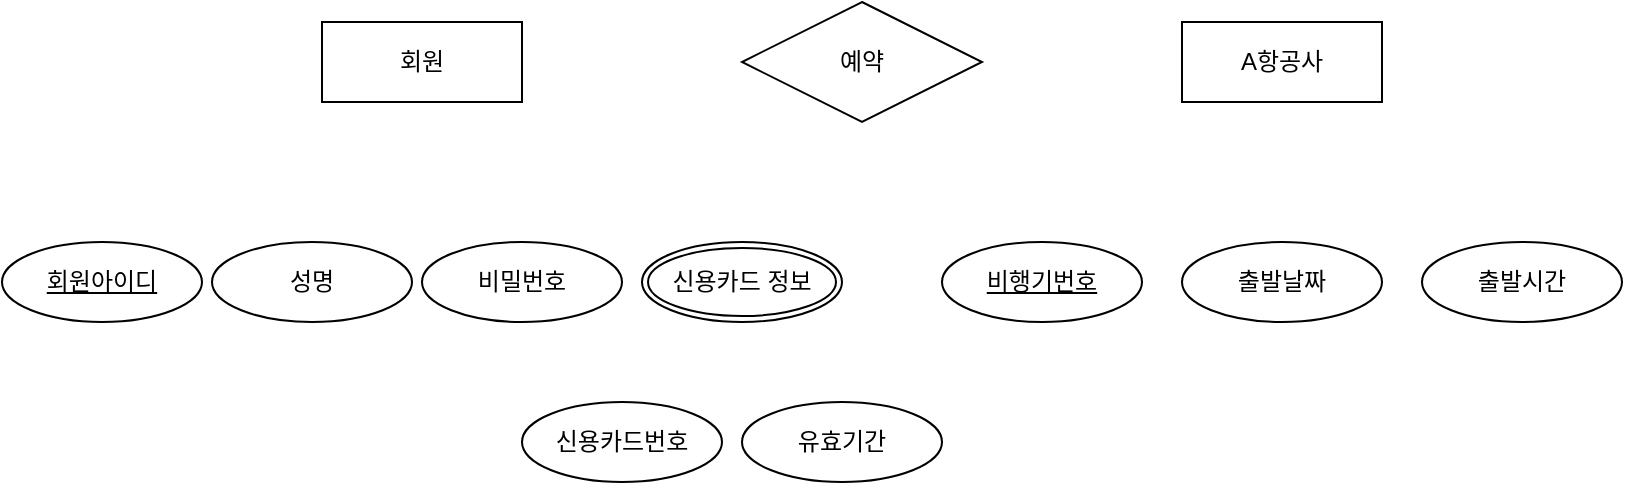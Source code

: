 <mxfile version="21.1.2" type="github">
  <diagram id="R2lEEEUBdFMjLlhIrx00" name="Page-1">
    <mxGraphModel dx="619" dy="751" grid="1" gridSize="10" guides="1" tooltips="1" connect="1" arrows="1" fold="1" page="1" pageScale="1" pageWidth="850" pageHeight="1100" math="0" shadow="0" extFonts="Permanent Marker^https://fonts.googleapis.com/css?family=Permanent+Marker">
      <root>
        <mxCell id="0" />
        <mxCell id="1" parent="0" />
        <mxCell id="bN52yXRRew8N1A0CIgdi-1" value="회원" style="whiteSpace=wrap;html=1;align=center;" vertex="1" parent="1">
          <mxGeometry x="180" y="370" width="100" height="40" as="geometry" />
        </mxCell>
        <mxCell id="bN52yXRRew8N1A0CIgdi-7" value="신용카드 정보" style="ellipse;shape=doubleEllipse;margin=3;whiteSpace=wrap;html=1;align=center;" vertex="1" parent="1">
          <mxGeometry x="340" y="480" width="100" height="40" as="geometry" />
        </mxCell>
        <mxCell id="bN52yXRRew8N1A0CIgdi-8" value="회원아이디" style="ellipse;whiteSpace=wrap;html=1;align=center;fontStyle=4;" vertex="1" parent="1">
          <mxGeometry x="20" y="480" width="100" height="40" as="geometry" />
        </mxCell>
        <mxCell id="bN52yXRRew8N1A0CIgdi-9" value="성명" style="ellipse;whiteSpace=wrap;html=1;align=center;" vertex="1" parent="1">
          <mxGeometry x="125" y="480" width="100" height="40" as="geometry" />
        </mxCell>
        <mxCell id="bN52yXRRew8N1A0CIgdi-10" value="비밀번호" style="ellipse;whiteSpace=wrap;html=1;align=center;rotation=0;" vertex="1" parent="1">
          <mxGeometry x="230" y="480" width="100" height="40" as="geometry" />
        </mxCell>
        <mxCell id="bN52yXRRew8N1A0CIgdi-12" value="A항공사" style="whiteSpace=wrap;html=1;align=center;" vertex="1" parent="1">
          <mxGeometry x="610" y="370" width="100" height="40" as="geometry" />
        </mxCell>
        <mxCell id="bN52yXRRew8N1A0CIgdi-13" value="비행기번호" style="ellipse;whiteSpace=wrap;html=1;align=center;fontStyle=4;" vertex="1" parent="1">
          <mxGeometry x="490" y="480" width="100" height="40" as="geometry" />
        </mxCell>
        <mxCell id="bN52yXRRew8N1A0CIgdi-14" value="출발날짜" style="ellipse;whiteSpace=wrap;html=1;align=center;" vertex="1" parent="1">
          <mxGeometry x="610" y="480" width="100" height="40" as="geometry" />
        </mxCell>
        <mxCell id="bN52yXRRew8N1A0CIgdi-15" value="출발시간" style="ellipse;whiteSpace=wrap;html=1;align=center;" vertex="1" parent="1">
          <mxGeometry x="730" y="480" width="100" height="40" as="geometry" />
        </mxCell>
        <mxCell id="bN52yXRRew8N1A0CIgdi-16" value="예약" style="shape=rhombus;perimeter=rhombusPerimeter;whiteSpace=wrap;html=1;align=center;" vertex="1" parent="1">
          <mxGeometry x="390" y="360" width="120" height="60" as="geometry" />
        </mxCell>
        <mxCell id="bN52yXRRew8N1A0CIgdi-20" value="유효기간" style="ellipse;whiteSpace=wrap;html=1;align=center;" vertex="1" parent="1">
          <mxGeometry x="390" y="560" width="100" height="40" as="geometry" />
        </mxCell>
        <mxCell id="bN52yXRRew8N1A0CIgdi-21" value="신용카드번호" style="ellipse;whiteSpace=wrap;html=1;align=center;" vertex="1" parent="1">
          <mxGeometry x="280" y="560" width="100" height="40" as="geometry" />
        </mxCell>
      </root>
    </mxGraphModel>
  </diagram>
</mxfile>
